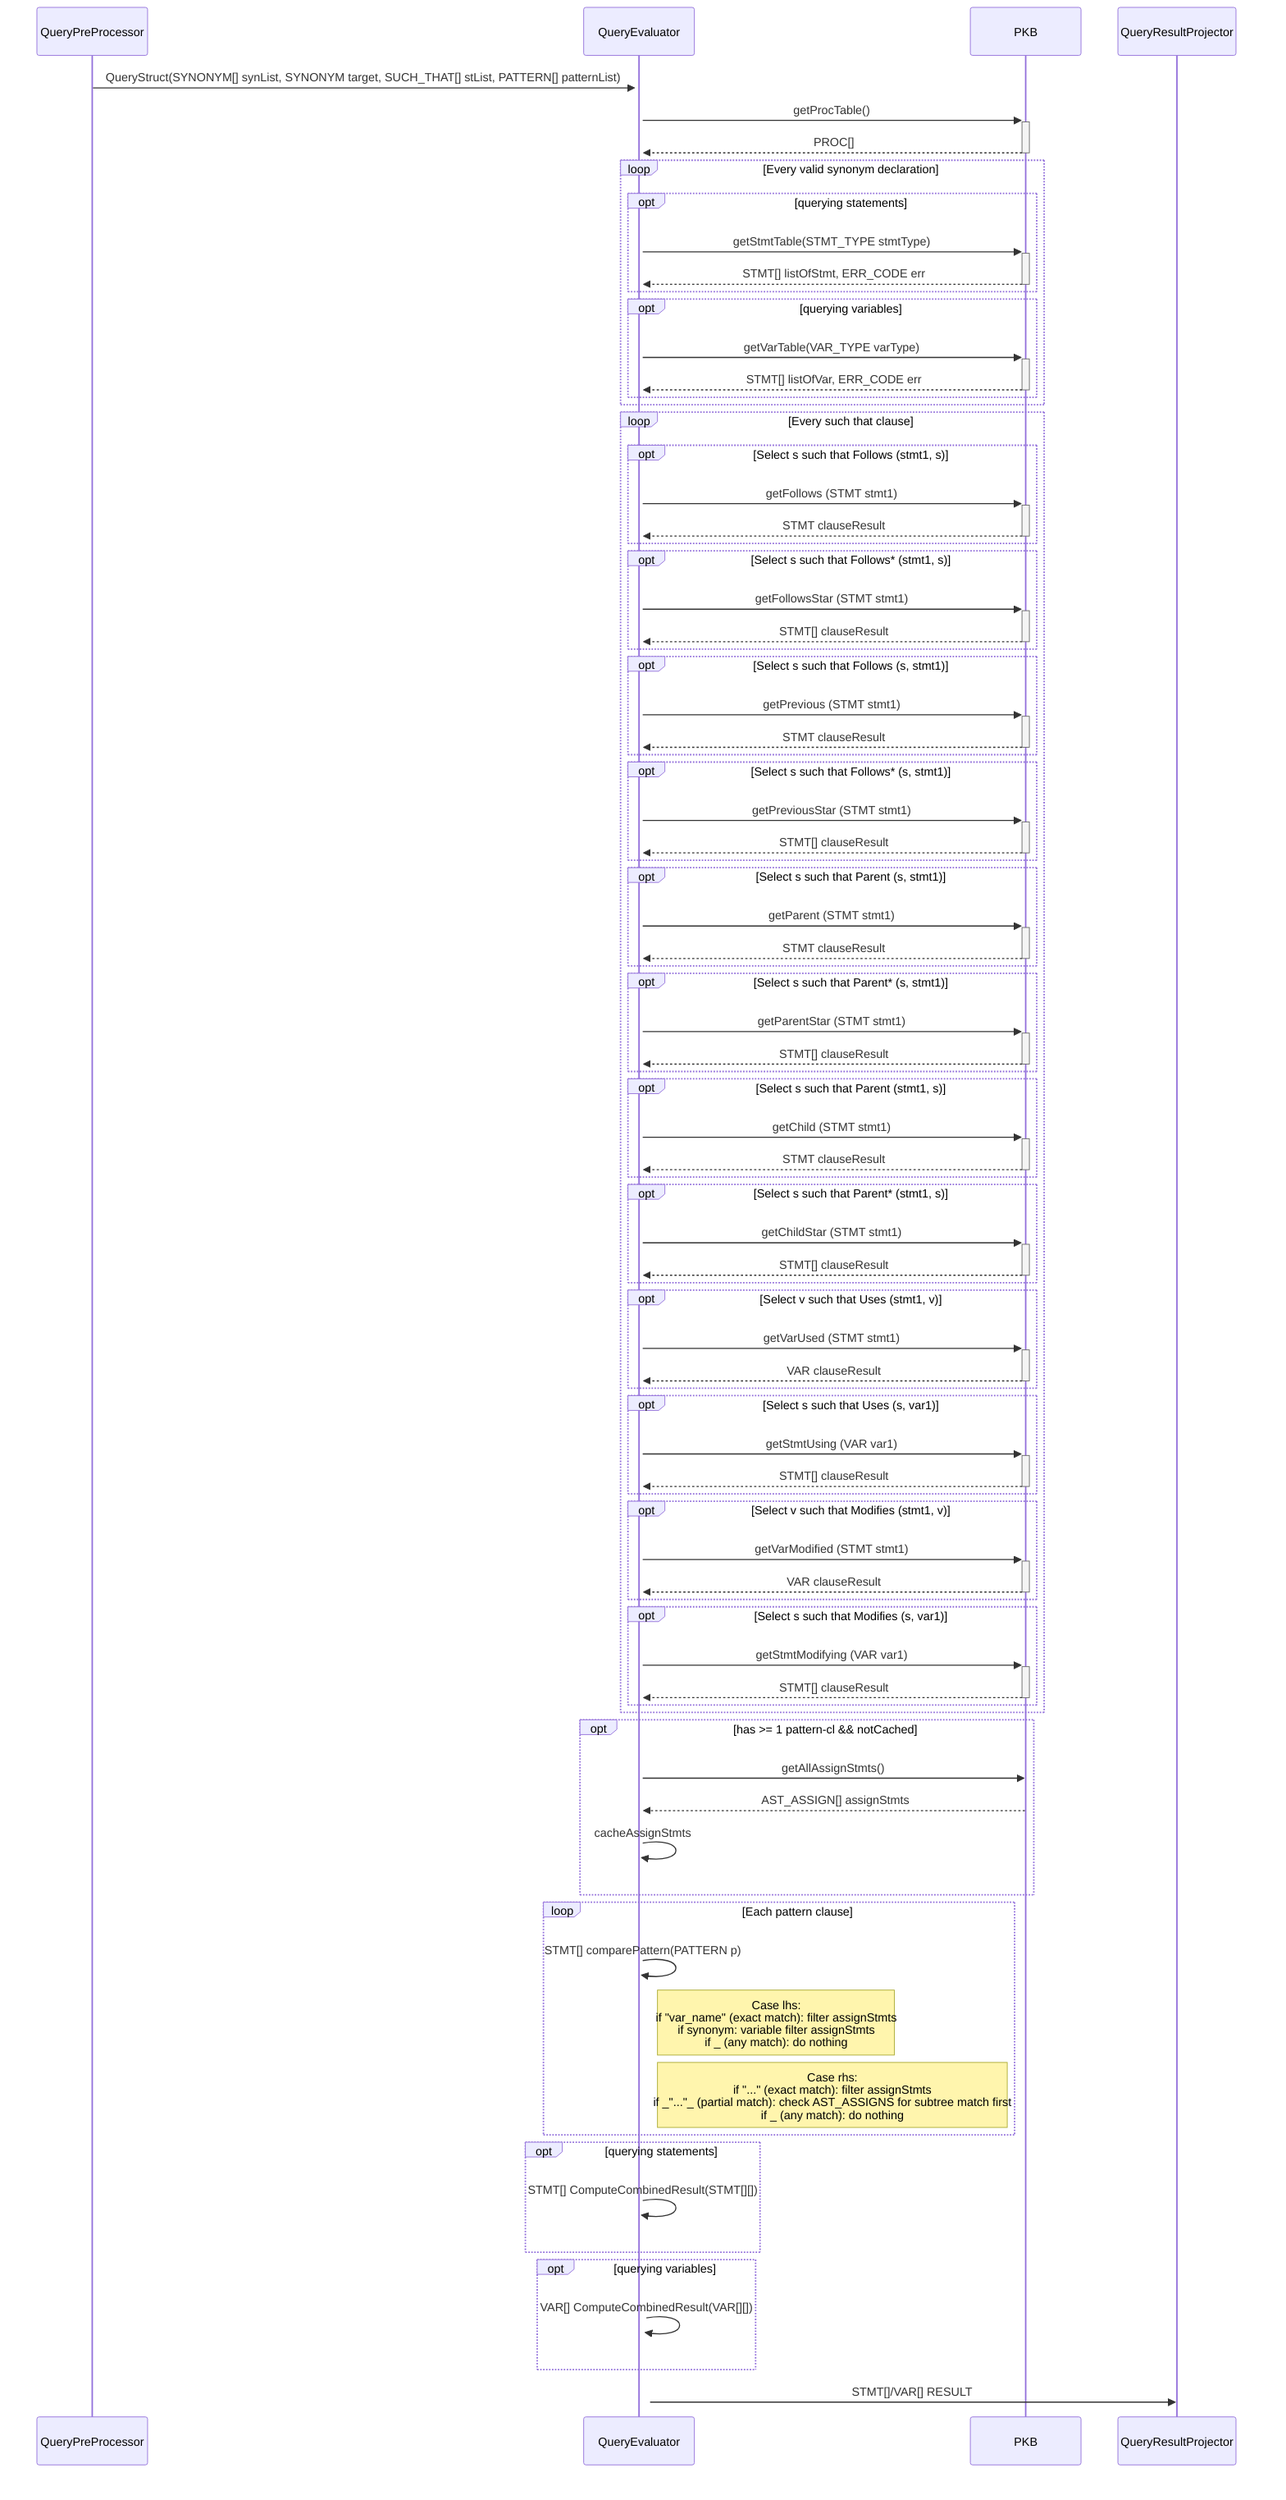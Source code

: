 sequenceDiagram
    participant QueryPreProcessor
    participant QueryEvaluator
    participant PKB
    participant QueryResultProjector

    % synList - all syn declared
    % e.g assign a; variable v;
    % Select v such that Parent (a, 1) pattern a ("x", "1 + 2")
    QueryPreProcessor->>+QueryEvaluator: QueryStruct(SYNONYM[] synList, SYNONYM target, SUCH_THAT[] stList, PATTERN[] patternList)

    QueryEvaluator->>+PKB: getProcTable()
    PKB-->>-QueryEvaluator: PROC[]
    % querying smts or var is not put into an alt else to illustrate extension for procedure and call queries later on
    loop Every valid synonym declaration
        opt querying statements
            % Note that Stmt can be ‘stmt’ | ‘read’ | ‘print’ | ‘while’ | ‘if’ | ‘assign’
            QueryEvaluator->>+PKB: getStmtTable(STMT_TYPE stmtType)
            PKB-->>-QueryEvaluator: STMT[] listOfStmt, ERR_CODE err
        end
        opt querying variables
            % Note that Var can be ‘variable’ | ‘constant’
            QueryEvaluator->>+PKB: getVarTable(VAR_TYPE varType)
            PKB-->>-QueryEvaluator: STMT[] listOfVar, ERR_CODE err
        end
    end

    % For each such that or pattern
    loop Every such that clause
        opt Select s such that Follows (stmt1, s)
            QueryEvaluator->>+PKB: getFollows (STMT stmt1)
            PKB-->>-QueryEvaluator: STMT clauseResult
        end
        opt Select s such that Follows* (stmt1, s)
            QueryEvaluator->>+PKB: getFollowsStar (STMT stmt1)
            PKB-->>-QueryEvaluator: STMT[] clauseResult
        end
        opt Select s such that Follows (s, stmt1)
            QueryEvaluator->>+PKB: getPrevious (STMT stmt1)
             PKB-->>-QueryEvaluator: STMT clauseResult
        end
        opt Select s such that Follows* (s, stmt1)
            QueryEvaluator->>+PKB: getPreviousStar (STMT stmt1)
            PKB-->>-QueryEvaluator: STMT[] clauseResult
        end
        opt Select s such that Parent (s, stmt1)
            QueryEvaluator->>+PKB: getParent (STMT stmt1)
            PKB-->>-QueryEvaluator: STMT clauseResult
        end
        opt Select s such that Parent* (s, stmt1)
            QueryEvaluator->>+PKB: getParentStar (STMT stmt1)
            PKB-->>-QueryEvaluator: STMT[] clauseResult
        end
         opt Select s such that Parent (stmt1, s)
            QueryEvaluator->>+PKB: getChild (STMT stmt1)
            PKB-->>-QueryEvaluator: STMT clauseResult
        end
        opt Select s such that Parent* (stmt1, s)
            QueryEvaluator->>+PKB: getChildStar (STMT stmt1)
            PKB-->>-QueryEvaluator: STMT[] clauseResult
        end
        opt Select v such that Uses (stmt1, v)
            QueryEvaluator->>+PKB: getVarUsed (STMT stmt1)
            PKB-->>-QueryEvaluator: VAR clauseResult
        end
        opt Select s such that Uses (s, var1)
            QueryEvaluator->>+PKB: getStmtUsing (VAR var1)
            PKB-->>-QueryEvaluator: STMT[] clauseResult
        end
        opt Select v such that Modifies (stmt1, v)
            QueryEvaluator->>+PKB: getVarModified (STMT stmt1)
            PKB-->>-QueryEvaluator: VAR clauseResult
        end
        opt Select s such that Modifies (s, var1)
            QueryEvaluator->>+PKB: getStmtModifying (VAR var1)
            PKB-->>-QueryEvaluator: STMT[] clauseResult
        end
    end

    opt has >= 1 pattern-cl && notCached
        QueryEvaluator ->> PKB: getAllAssignStmts()
        PKB -->> QueryEvaluator: AST_ASSIGN[] assignStmts
        QueryEvaluator ->> QueryEvaluator: cacheAssignStmts
    end
    loop Each pattern clause
        QueryEvaluator->>QueryEvaluator: STMT[] comparePattern(PATTERN p)
        note right of QueryEvaluator: Case lhs: <br/>if "var_name" (exact match): filter assignStmts<br/>if synonym: variable filter assignStmts<br/>if _ (any match): do nothing
    note right of QueryEvaluator: Case rhs: <br/> if "..." (exact match): filter assignStmts<br/>if _"..."_ (partial match): check AST_ASSIGNS for subtree match first<br/>if _ (any match): do nothing
    end

    % Consider extracting the work of combining clauses to another
    % component.

    % Compute combination of clause results
    opt querying statements
        QueryEvaluator->>+QueryEvaluator: STMT[] ComputeCombinedResult(STMT[][])
    end
    opt querying variables
        QueryEvaluator->>+QueryEvaluator: VAR[] ComputeCombinedResult(VAR[][])
    end

    QueryEvaluator->>QueryResultProjector: STMT[]/VAR[] RESULT
